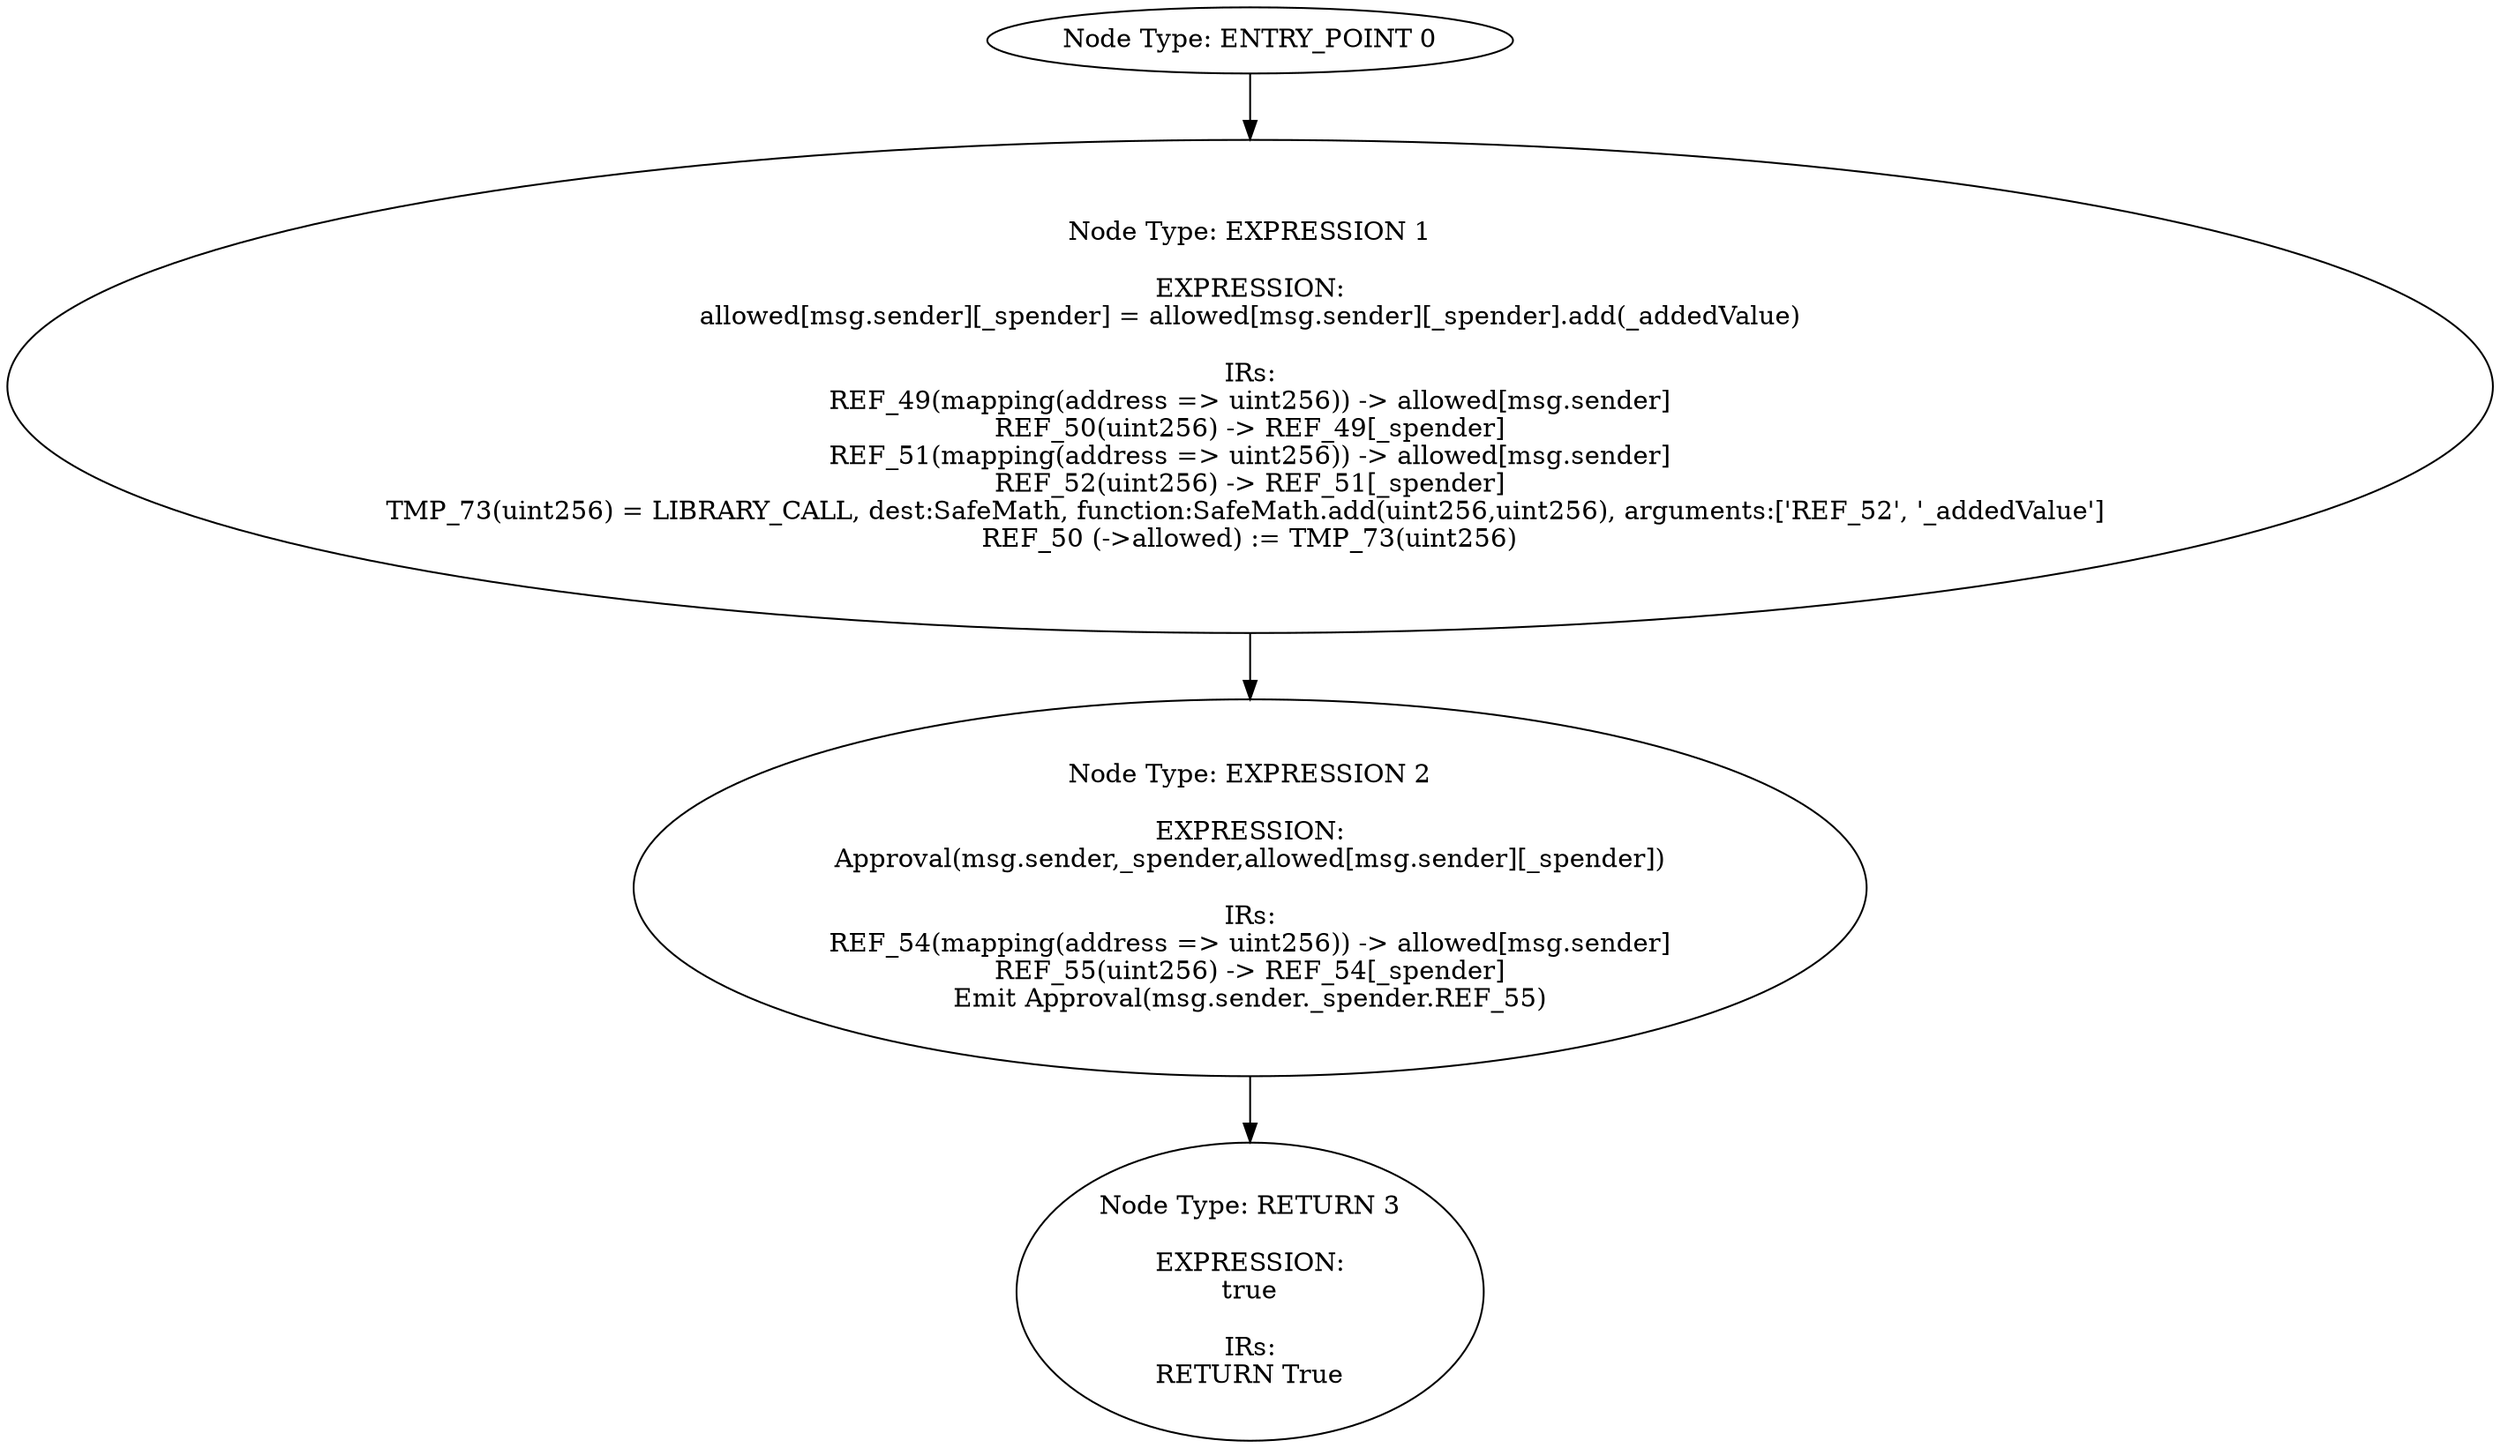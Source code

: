 digraph{
0[label="Node Type: ENTRY_POINT 0
"];
0->1;
1[label="Node Type: EXPRESSION 1

EXPRESSION:
allowed[msg.sender][_spender] = allowed[msg.sender][_spender].add(_addedValue)

IRs:
REF_49(mapping(address => uint256)) -> allowed[msg.sender]
REF_50(uint256) -> REF_49[_spender]
REF_51(mapping(address => uint256)) -> allowed[msg.sender]
REF_52(uint256) -> REF_51[_spender]
TMP_73(uint256) = LIBRARY_CALL, dest:SafeMath, function:SafeMath.add(uint256,uint256), arguments:['REF_52', '_addedValue'] 
REF_50 (->allowed) := TMP_73(uint256)"];
1->2;
2[label="Node Type: EXPRESSION 2

EXPRESSION:
Approval(msg.sender,_spender,allowed[msg.sender][_spender])

IRs:
REF_54(mapping(address => uint256)) -> allowed[msg.sender]
REF_55(uint256) -> REF_54[_spender]
Emit Approval(msg.sender._spender.REF_55)"];
2->3;
3[label="Node Type: RETURN 3

EXPRESSION:
true

IRs:
RETURN True"];
}
